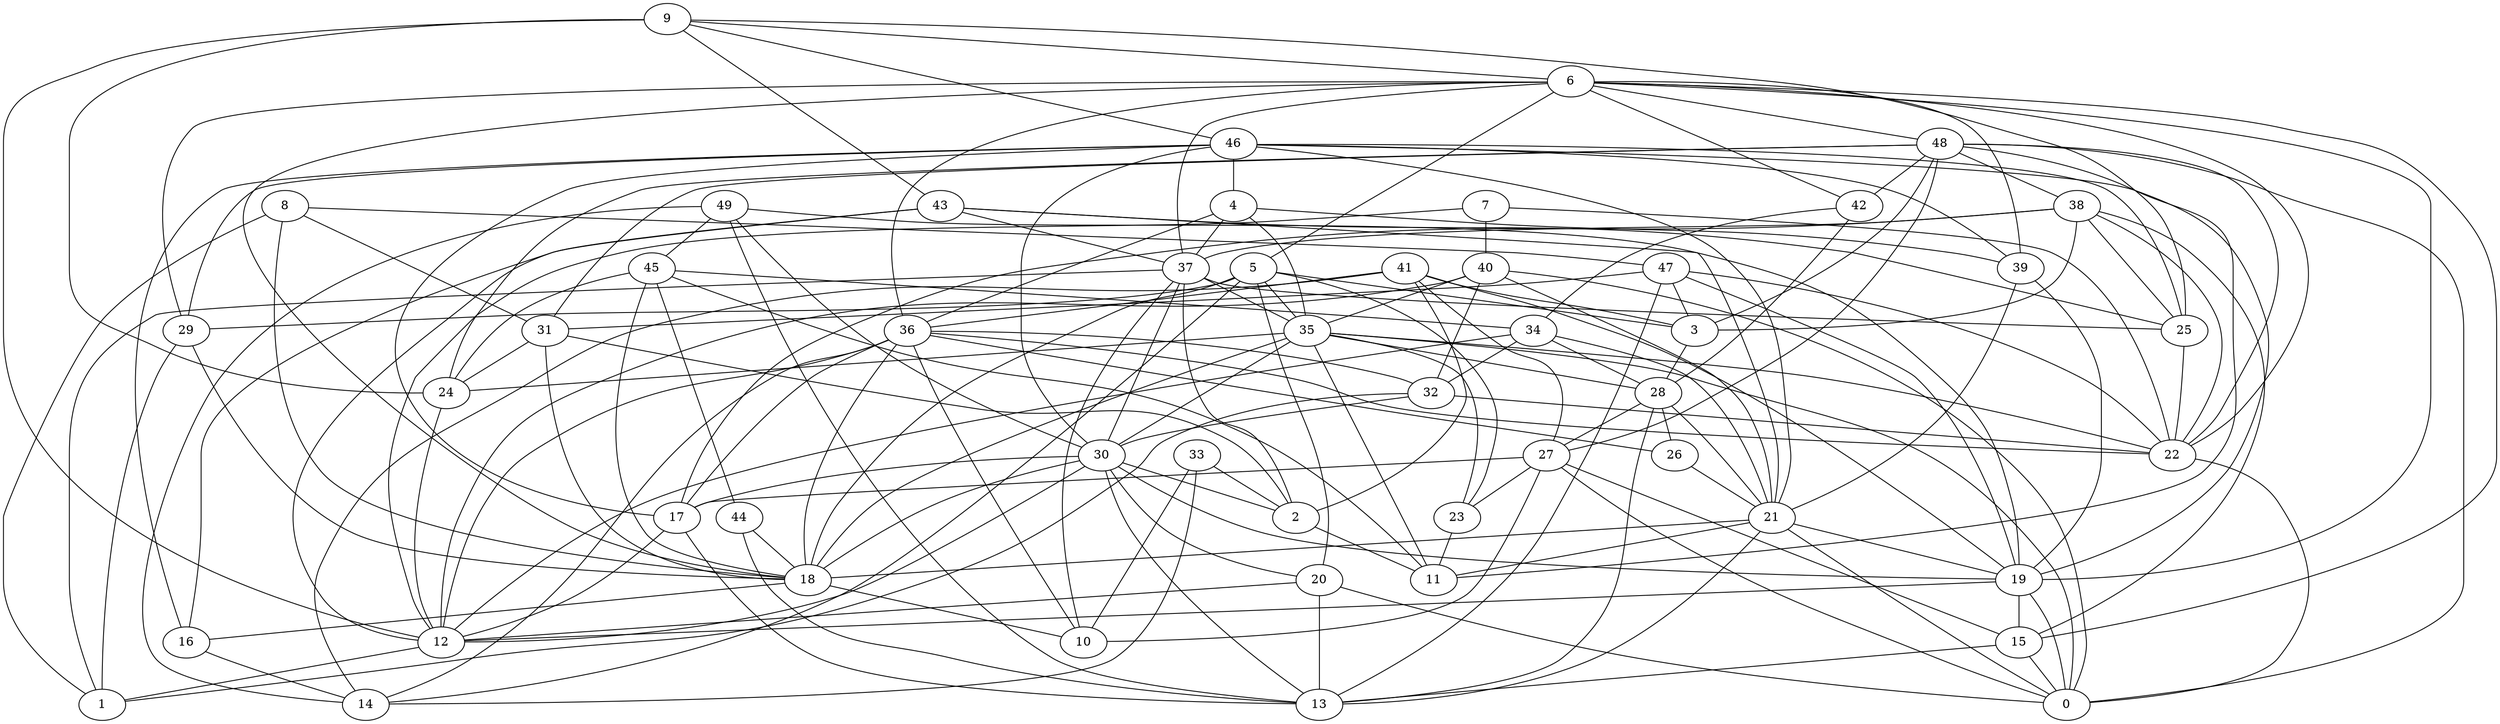 digraph GG_graph {

subgraph G_graph {
edge [color = black]
"9" -> "24" [dir = none]
"9" -> "43" [dir = none]
"9" -> "46" [dir = none]
"9" -> "12" [dir = none]
"24" -> "12" [dir = none]
"29" -> "1" [dir = none]
"29" -> "18" [dir = none]
"8" -> "31" [dir = none]
"8" -> "1" [dir = none]
"8" -> "18" [dir = none]
"35" -> "0" [dir = none]
"35" -> "28" [dir = none]
"35" -> "24" [dir = none]
"35" -> "11" [dir = none]
"35" -> "22" [dir = none]
"35" -> "23" [dir = none]
"35" -> "30" [dir = none]
"35" -> "18" [dir = none]
"27" -> "17" [dir = none]
"27" -> "15" [dir = none]
"27" -> "10" [dir = none]
"27" -> "0" [dir = none]
"27" -> "23" [dir = none]
"15" -> "13" [dir = none]
"20" -> "0" [dir = none]
"20" -> "13" [dir = none]
"20" -> "12" [dir = none]
"18" -> "10" [dir = none]
"18" -> "16" [dir = none]
"5" -> "23" [dir = none]
"5" -> "29" [dir = none]
"5" -> "35" [dir = none]
"5" -> "14" [dir = none]
"5" -> "20" [dir = none]
"5" -> "3" [dir = none]
"5" -> "18" [dir = none]
"19" -> "15" [dir = none]
"19" -> "0" [dir = none]
"19" -> "12" [dir = none]
"49" -> "19" [dir = none]
"49" -> "14" [dir = none]
"49" -> "30" [dir = none]
"49" -> "13" [dir = none]
"42" -> "34" [dir = none]
"42" -> "28" [dir = none]
"22" -> "0" [dir = none]
"36" -> "18" [dir = none]
"36" -> "10" [dir = none]
"36" -> "26" [dir = none]
"36" -> "32" [dir = none]
"36" -> "12" [dir = none]
"36" -> "22" [dir = none]
"36" -> "14" [dir = none]
"43" -> "12" [dir = none]
"43" -> "21" [dir = none]
"43" -> "37" [dir = none]
"39" -> "21" [dir = none]
"4" -> "35" [dir = none]
"4" -> "36" [dir = none]
"4" -> "39" [dir = none]
"4" -> "37" [dir = none]
"31" -> "24" [dir = none]
"31" -> "18" [dir = none]
"31" -> "2" [dir = none]
"2" -> "11" [dir = none]
"33" -> "14" [dir = none]
"33" -> "10" [dir = none]
"33" -> "2" [dir = none]
"46" -> "39" [dir = none]
"46" -> "21" [dir = none]
"46" -> "25" [dir = none]
"46" -> "17" [dir = none]
"46" -> "16" [dir = none]
"46" -> "30" [dir = none]
"7" -> "40" [dir = none]
"7" -> "22" [dir = none]
"7" -> "12" [dir = none]
"41" -> "3" [dir = none]
"41" -> "14" [dir = none]
"41" -> "27" [dir = none]
"41" -> "2" [dir = none]
"41" -> "19" [dir = none]
"41" -> "36" [dir = none]
"28" -> "27" [dir = none]
"28" -> "26" [dir = none]
"28" -> "21" [dir = none]
"37" -> "10" [dir = none]
"37" -> "1" [dir = none]
"37" -> "35" [dir = none]
"37" -> "2" [dir = none]
"37" -> "25" [dir = none]
"32" -> "1" [dir = none]
"32" -> "30" [dir = none]
"32" -> "22" [dir = none]
"26" -> "21" [dir = none]
"17" -> "13" [dir = none]
"17" -> "12" [dir = none]
"40" -> "0" [dir = none]
"40" -> "35" [dir = none]
"40" -> "32" [dir = none]
"34" -> "28" [dir = none]
"34" -> "32" [dir = none]
"34" -> "21" [dir = none]
"23" -> "11" [dir = none]
"21" -> "18" [dir = none]
"21" -> "0" [dir = none]
"21" -> "19" [dir = none]
"21" -> "13" [dir = none]
"44" -> "13" [dir = none]
"44" -> "18" [dir = none]
"12" -> "1" [dir = none]
"45" -> "34" [dir = none]
"45" -> "18" [dir = none]
"45" -> "24" [dir = none]
"45" -> "44" [dir = none]
"3" -> "28" [dir = none]
"30" -> "13" [dir = none]
"30" -> "12" [dir = none]
"30" -> "19" [dir = none]
"30" -> "18" [dir = none]
"30" -> "17" [dir = none]
"6" -> "37" [dir = none]
"6" -> "42" [dir = none]
"6" -> "15" [dir = none]
"6" -> "29" [dir = none]
"6" -> "5" [dir = none]
"6" -> "18" [dir = none]
"6" -> "22" [dir = none]
"6" -> "36" [dir = none]
"6" -> "39" [dir = none]
"38" -> "25" [dir = none]
"38" -> "37" [dir = none]
"38" -> "17" [dir = none]
"38" -> "3" [dir = none]
"38" -> "22" [dir = none]
"38" -> "15" [dir = none]
"48" -> "24" [dir = none]
"48" -> "11" [dir = none]
"48" -> "27" [dir = none]
"48" -> "31" [dir = none]
"48" -> "22" [dir = none]
"48" -> "3" [dir = none]
"16" -> "14" [dir = none]
"47" -> "13" [dir = none]
"47" -> "31" [dir = none]
"47" -> "22" [dir = none]
"47" -> "19" [dir = none]
"36" -> "17" [dir = none]
"46" -> "19" [dir = none]
"8" -> "47" [dir = none]
"47" -> "3" [dir = none]
"48" -> "42" [dir = none]
"9" -> "6" [dir = none]
"30" -> "20" [dir = none]
"25" -> "22" [dir = none]
"34" -> "12" [dir = none]
"48" -> "0" [dir = none]
"49" -> "45" [dir = none]
"9" -> "25" [dir = none]
"15" -> "0" [dir = none]
"30" -> "2" [dir = none]
"45" -> "11" [dir = none]
"40" -> "21" [dir = none]
"6" -> "48" [dir = none]
"39" -> "19" [dir = none]
"37" -> "30" [dir = none]
"48" -> "38" [dir = none]
"40" -> "12" [dir = none]
"46" -> "29" [dir = none]
"46" -> "4" [dir = none]
"43" -> "16" [dir = none]
"43" -> "25" [dir = none]
"28" -> "13" [dir = none]
"21" -> "11" [dir = none]
"6" -> "19" [dir = none]
}

}
